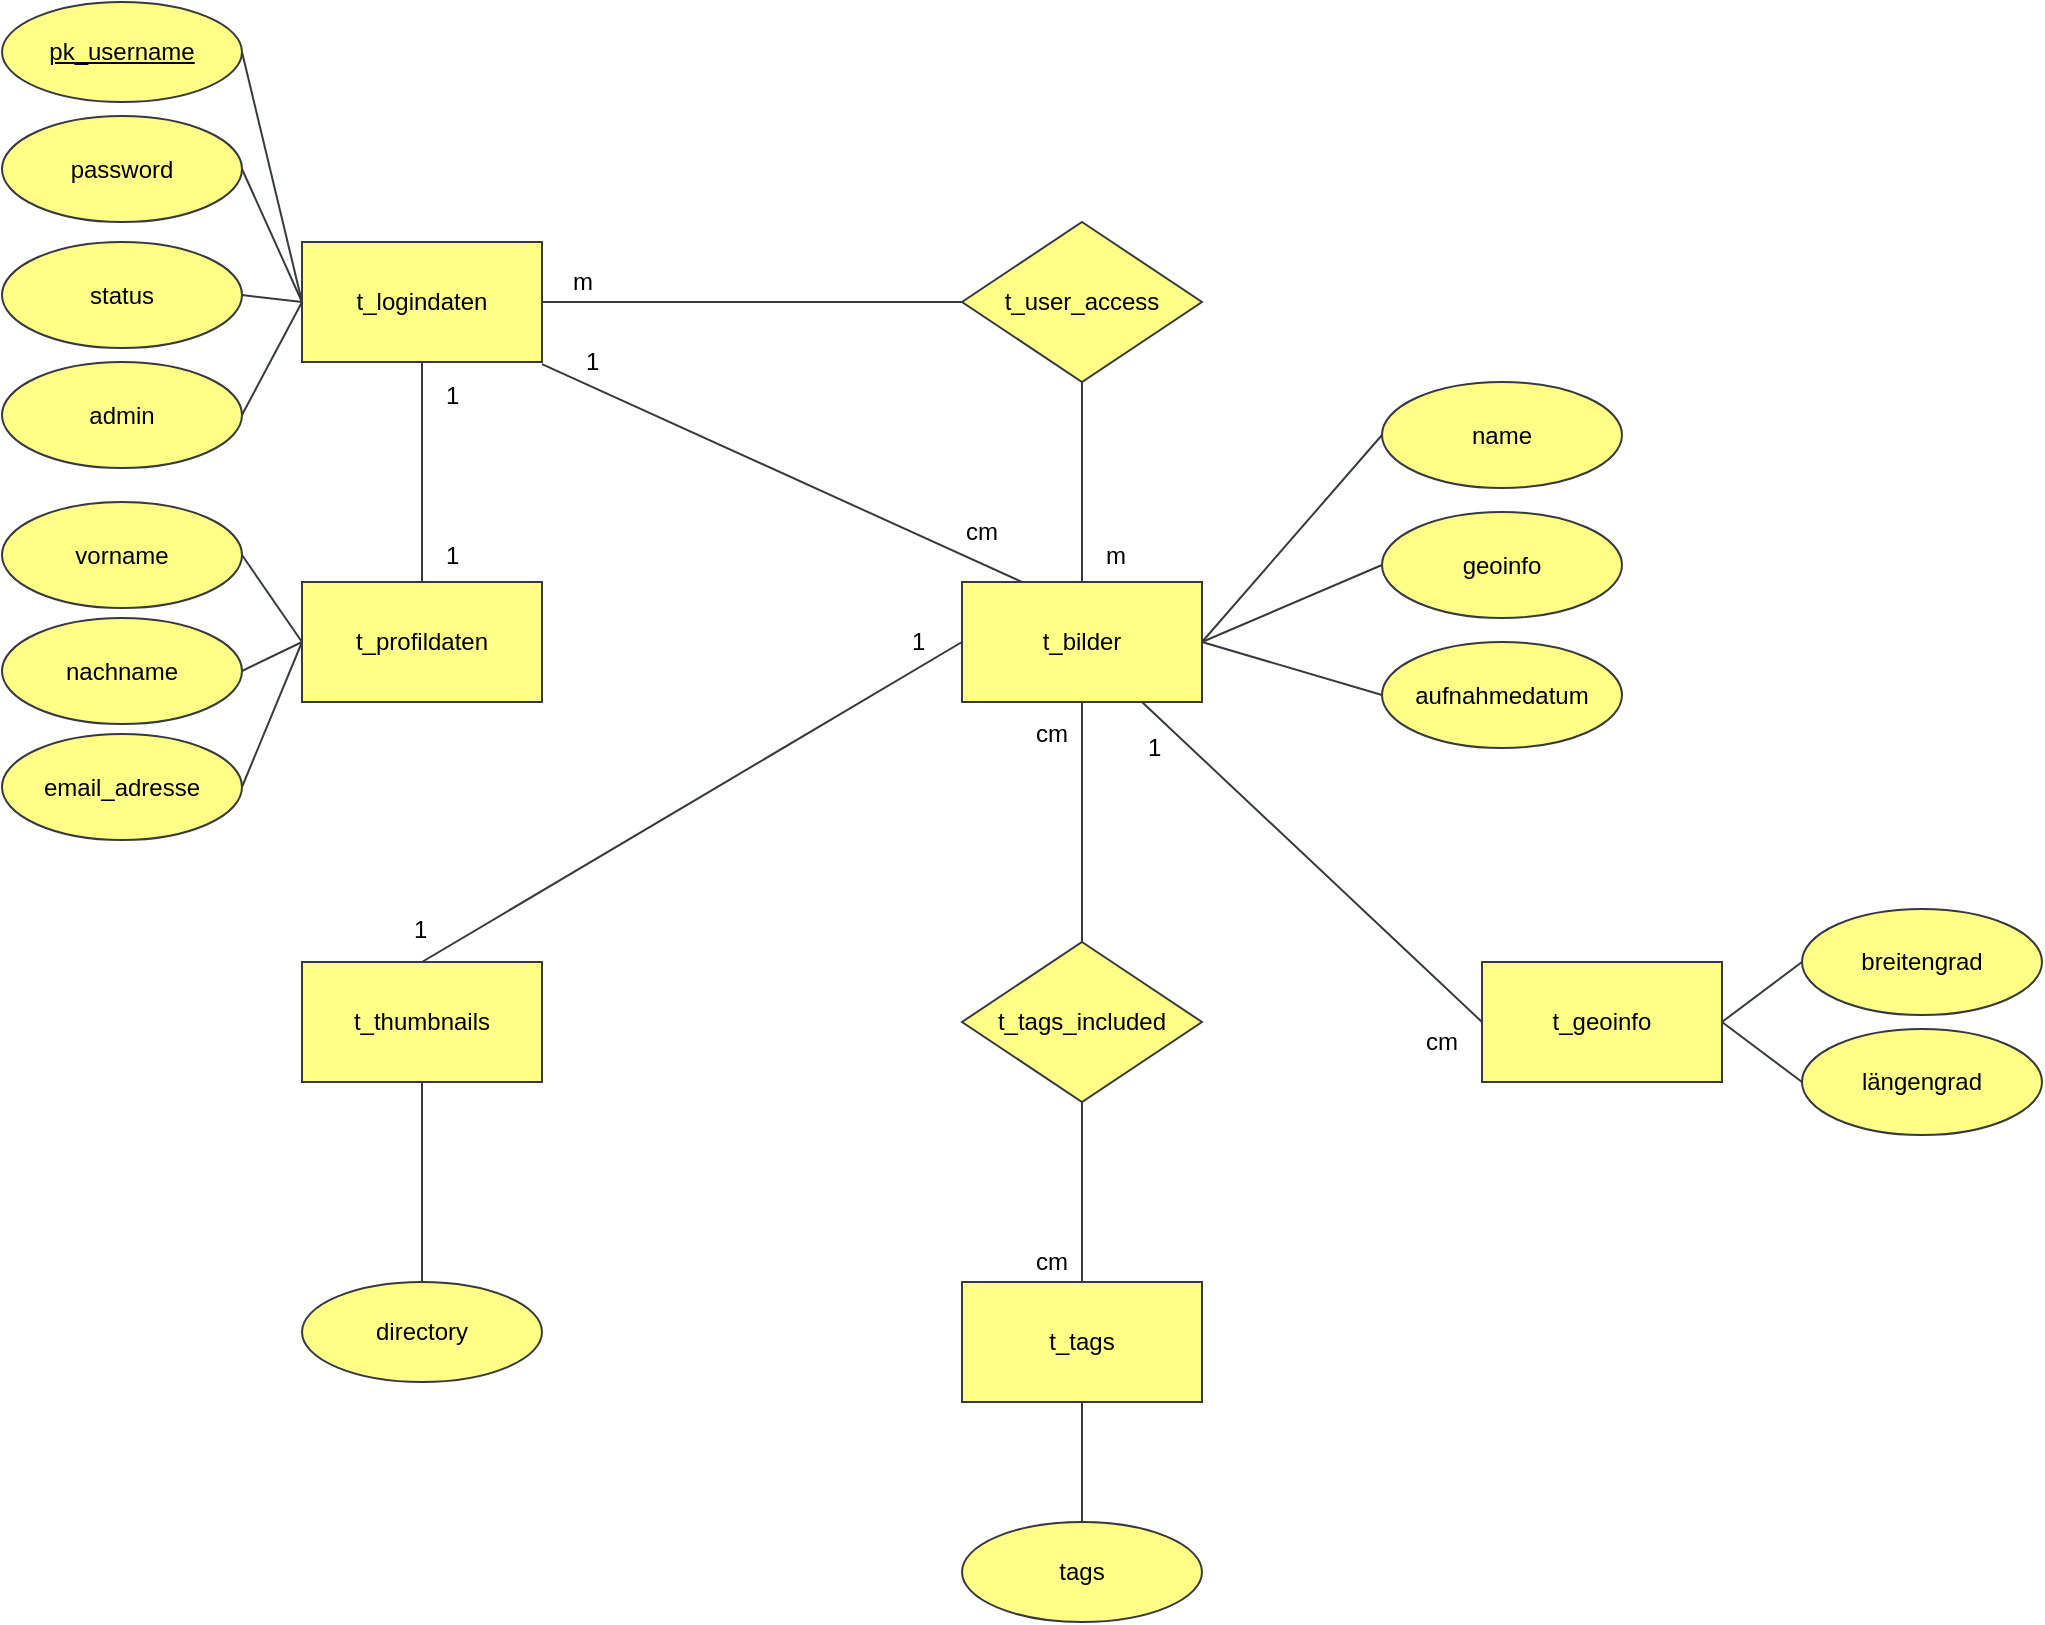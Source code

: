 <mxfile version="10.6.8" type="device"><diagram name="Page-1" id="edf60f1a-56cd-e834-aa8a-f176f3a09ee4"><mxGraphModel dx="1634" dy="794" grid="1" gridSize="10" guides="1" tooltips="1" connect="1" arrows="1" fold="1" page="1" pageScale="1" pageWidth="1100" pageHeight="850" background="#ffffff" math="0" shadow="0"><root><mxCell id="0"/><mxCell id="1" parent="0"/><mxCell id="_tiGaT_UiBhfCGNLS5t0-1" value="t_profildaten" style="rounded=0;whiteSpace=wrap;html=1;fillColor=#ffff88;strokeColor=#36393d;" vertex="1" parent="1"><mxGeometry x="170" y="310" width="120" height="60" as="geometry"/></mxCell><mxCell id="_tiGaT_UiBhfCGNLS5t0-2" value="t_logindaten" style="rounded=0;whiteSpace=wrap;html=1;fillColor=#ffff88;strokeColor=#36393d;" vertex="1" parent="1"><mxGeometry x="170" y="140" width="120" height="60" as="geometry"/></mxCell><mxCell id="_tiGaT_UiBhfCGNLS5t0-3" value="t_bilder" style="rounded=0;whiteSpace=wrap;html=1;fillColor=#ffff88;strokeColor=#36393d;" vertex="1" parent="1"><mxGeometry x="500" y="310" width="120" height="60" as="geometry"/></mxCell><mxCell id="_tiGaT_UiBhfCGNLS5t0-4" value="t_geoinfo" style="rounded=0;whiteSpace=wrap;html=1;fillColor=#ffff88;strokeColor=#36393d;" vertex="1" parent="1"><mxGeometry x="760" y="500" width="120" height="60" as="geometry"/></mxCell><mxCell id="_tiGaT_UiBhfCGNLS5t0-5" value="t_tags" style="rounded=0;whiteSpace=wrap;html=1;fillColor=#ffff88;strokeColor=#36393d;" vertex="1" parent="1"><mxGeometry x="500" y="660" width="120" height="60" as="geometry"/></mxCell><mxCell id="_tiGaT_UiBhfCGNLS5t0-6" value="t_thumbnails" style="rounded=0;whiteSpace=wrap;html=1;fillColor=#ffff88;strokeColor=#36393d;" vertex="1" parent="1"><mxGeometry x="170" y="500" width="120" height="60" as="geometry"/></mxCell><mxCell id="_tiGaT_UiBhfCGNLS5t0-7" value="t_tags_included" style="rhombus;whiteSpace=wrap;html=1;fillColor=#ffff88;strokeColor=#36393d;" vertex="1" parent="1"><mxGeometry x="500" y="490" width="120" height="80" as="geometry"/></mxCell><mxCell id="_tiGaT_UiBhfCGNLS5t0-9" value="t_user_access" style="rhombus;whiteSpace=wrap;html=1;fillColor=#ffff88;strokeColor=#36393d;" vertex="1" parent="1"><mxGeometry x="500" y="130" width="120" height="80" as="geometry"/></mxCell><mxCell id="_tiGaT_UiBhfCGNLS5t0-10" value="&lt;u&gt;pk_username&lt;/u&gt;" style="ellipse;whiteSpace=wrap;html=1;fillColor=#ffff88;strokeColor=#36393d;" vertex="1" parent="1"><mxGeometry x="20" y="20" width="120" height="50" as="geometry"/></mxCell><mxCell id="_tiGaT_UiBhfCGNLS5t0-11" value="password" style="ellipse;whiteSpace=wrap;html=1;fillColor=#ffff88;strokeColor=#36393d;" vertex="1" parent="1"><mxGeometry x="20" y="77" width="120" height="53" as="geometry"/></mxCell><mxCell id="_tiGaT_UiBhfCGNLS5t0-12" value="status" style="ellipse;whiteSpace=wrap;html=1;fillColor=#ffff88;strokeColor=#36393d;" vertex="1" parent="1"><mxGeometry x="20" y="140" width="120" height="53" as="geometry"/></mxCell><mxCell id="_tiGaT_UiBhfCGNLS5t0-13" value="admin" style="ellipse;whiteSpace=wrap;html=1;fillColor=#ffff88;strokeColor=#36393d;" vertex="1" parent="1"><mxGeometry x="20" y="200" width="120" height="53" as="geometry"/></mxCell><mxCell id="_tiGaT_UiBhfCGNLS5t0-14" value="" style="endArrow=none;html=1;entryX=1;entryY=0.5;entryDx=0;entryDy=0;exitX=0;exitY=0.5;exitDx=0;exitDy=0;fillColor=#ffff88;strokeColor=#36393d;" edge="1" parent="1" source="_tiGaT_UiBhfCGNLS5t0-2" target="_tiGaT_UiBhfCGNLS5t0-10"><mxGeometry width="50" height="50" relative="1" as="geometry"><mxPoint x="220" y="90" as="sourcePoint"/><mxPoint x="230" y="20" as="targetPoint"/></mxGeometry></mxCell><mxCell id="_tiGaT_UiBhfCGNLS5t0-15" value="" style="endArrow=none;html=1;exitX=0;exitY=0.5;exitDx=0;exitDy=0;entryX=1;entryY=0.5;entryDx=0;entryDy=0;fillColor=#ffff88;strokeColor=#36393d;" edge="1" parent="1" source="_tiGaT_UiBhfCGNLS5t0-2" target="_tiGaT_UiBhfCGNLS5t0-11"><mxGeometry width="50" height="50" relative="1" as="geometry"><mxPoint x="177" y="187" as="sourcePoint"/><mxPoint x="150" y="55" as="targetPoint"/></mxGeometry></mxCell><mxCell id="_tiGaT_UiBhfCGNLS5t0-16" value="" style="endArrow=none;html=1;entryX=1;entryY=0.5;entryDx=0;entryDy=0;exitX=0;exitY=0.5;exitDx=0;exitDy=0;fillColor=#ffff88;strokeColor=#36393d;" edge="1" parent="1" source="_tiGaT_UiBhfCGNLS5t0-2" target="_tiGaT_UiBhfCGNLS5t0-12"><mxGeometry width="50" height="50" relative="1" as="geometry"><mxPoint x="230" y="90" as="sourcePoint"/><mxPoint x="150" y="55" as="targetPoint"/></mxGeometry></mxCell><mxCell id="_tiGaT_UiBhfCGNLS5t0-17" value="" style="endArrow=none;html=1;entryX=1;entryY=0.5;entryDx=0;entryDy=0;exitX=0;exitY=0.5;exitDx=0;exitDy=0;fillColor=#ffff88;strokeColor=#36393d;" edge="1" parent="1" source="_tiGaT_UiBhfCGNLS5t0-2" target="_tiGaT_UiBhfCGNLS5t0-13"><mxGeometry width="50" height="50" relative="1" as="geometry"><mxPoint x="270" y="240" as="sourcePoint"/><mxPoint x="150" y="177" as="targetPoint"/></mxGeometry></mxCell><mxCell id="_tiGaT_UiBhfCGNLS5t0-18" value="" style="endArrow=none;html=1;entryX=0.25;entryY=0;entryDx=0;entryDy=0;exitX=1;exitY=1.017;exitDx=0;exitDy=0;exitPerimeter=0;fillColor=#ffff88;strokeColor=#36393d;" edge="1" parent="1" source="_tiGaT_UiBhfCGNLS5t0-2" target="_tiGaT_UiBhfCGNLS5t0-3"><mxGeometry width="50" height="50" relative="1" as="geometry"><mxPoint x="20" y="790" as="sourcePoint"/><mxPoint x="70" y="740" as="targetPoint"/></mxGeometry></mxCell><mxCell id="_tiGaT_UiBhfCGNLS5t0-19" value="" style="endArrow=none;html=1;entryX=0.5;entryY=0;entryDx=0;entryDy=0;exitX=0.5;exitY=1;exitDx=0;exitDy=0;fillColor=#ffff88;strokeColor=#36393d;" edge="1" parent="1" source="_tiGaT_UiBhfCGNLS5t0-9" target="_tiGaT_UiBhfCGNLS5t0-3"><mxGeometry width="50" height="50" relative="1" as="geometry"><mxPoint x="20" y="790" as="sourcePoint"/><mxPoint x="70" y="740" as="targetPoint"/></mxGeometry></mxCell><mxCell id="_tiGaT_UiBhfCGNLS5t0-20" value="" style="endArrow=none;html=1;entryX=0;entryY=0.5;entryDx=0;entryDy=0;exitX=1;exitY=0.5;exitDx=0;exitDy=0;fillColor=#ffff88;strokeColor=#36393d;" edge="1" parent="1" source="_tiGaT_UiBhfCGNLS5t0-2" target="_tiGaT_UiBhfCGNLS5t0-9"><mxGeometry width="50" height="50" relative="1" as="geometry"><mxPoint x="20" y="790" as="sourcePoint"/><mxPoint x="70" y="740" as="targetPoint"/></mxGeometry></mxCell><mxCell id="_tiGaT_UiBhfCGNLS5t0-50" value="m" style="text;html=1;resizable=0;points=[];align=center;verticalAlign=middle;labelBackgroundColor=#ffffff;" vertex="1" connectable="0" parent="_tiGaT_UiBhfCGNLS5t0-20"><mxGeometry x="-0.838" y="1" relative="1" as="geometry"><mxPoint x="3" y="-9" as="offset"/></mxGeometry></mxCell><mxCell id="_tiGaT_UiBhfCGNLS5t0-22" value="name" style="ellipse;whiteSpace=wrap;html=1;fillColor=#ffff88;strokeColor=#36393d;" vertex="1" parent="1"><mxGeometry x="710" y="210" width="120" height="53" as="geometry"/></mxCell><mxCell id="_tiGaT_UiBhfCGNLS5t0-23" value="geoinfo" style="ellipse;whiteSpace=wrap;html=1;fillColor=#ffff88;strokeColor=#36393d;" vertex="1" parent="1"><mxGeometry x="710" y="275" width="120" height="53" as="geometry"/></mxCell><mxCell id="_tiGaT_UiBhfCGNLS5t0-24" value="aufnahmedatum" style="ellipse;whiteSpace=wrap;html=1;fillColor=#ffff88;strokeColor=#36393d;" vertex="1" parent="1"><mxGeometry x="710" y="340" width="120" height="53" as="geometry"/></mxCell><mxCell id="_tiGaT_UiBhfCGNLS5t0-26" value="" style="endArrow=none;html=1;entryX=0;entryY=0.5;entryDx=0;entryDy=0;exitX=1;exitY=0.5;exitDx=0;exitDy=0;fillColor=#ffff88;strokeColor=#36393d;" edge="1" parent="1" source="_tiGaT_UiBhfCGNLS5t0-3" target="_tiGaT_UiBhfCGNLS5t0-22"><mxGeometry width="50" height="50" relative="1" as="geometry"><mxPoint x="20" y="790" as="sourcePoint"/><mxPoint x="70" y="740" as="targetPoint"/></mxGeometry></mxCell><mxCell id="_tiGaT_UiBhfCGNLS5t0-27" value="" style="endArrow=none;html=1;entryX=0;entryY=0.5;entryDx=0;entryDy=0;exitX=1;exitY=0.5;exitDx=0;exitDy=0;fillColor=#ffff88;strokeColor=#36393d;" edge="1" parent="1" source="_tiGaT_UiBhfCGNLS5t0-3" target="_tiGaT_UiBhfCGNLS5t0-23"><mxGeometry width="50" height="50" relative="1" as="geometry"><mxPoint x="630" y="350" as="sourcePoint"/><mxPoint x="720" y="247" as="targetPoint"/></mxGeometry></mxCell><mxCell id="_tiGaT_UiBhfCGNLS5t0-28" value="" style="endArrow=none;html=1;entryX=0;entryY=0.5;entryDx=0;entryDy=0;exitX=1;exitY=0.5;exitDx=0;exitDy=0;fillColor=#ffff88;strokeColor=#36393d;" edge="1" parent="1" source="_tiGaT_UiBhfCGNLS5t0-3" target="_tiGaT_UiBhfCGNLS5t0-24"><mxGeometry width="50" height="50" relative="1" as="geometry"><mxPoint x="630" y="350" as="sourcePoint"/><mxPoint x="720" y="312" as="targetPoint"/></mxGeometry></mxCell><mxCell id="_tiGaT_UiBhfCGNLS5t0-29" value="" style="endArrow=none;html=1;entryX=0.75;entryY=1;entryDx=0;entryDy=0;exitX=0;exitY=0.5;exitDx=0;exitDy=0;fillColor=#ffff88;strokeColor=#36393d;" edge="1" parent="1" source="_tiGaT_UiBhfCGNLS5t0-4" target="_tiGaT_UiBhfCGNLS5t0-3"><mxGeometry width="50" height="50" relative="1" as="geometry"><mxPoint x="20" y="790" as="sourcePoint"/><mxPoint x="70" y="740" as="targetPoint"/></mxGeometry></mxCell><mxCell id="_tiGaT_UiBhfCGNLS5t0-30" value="breitengrad" style="ellipse;whiteSpace=wrap;html=1;fillColor=#ffff88;strokeColor=#36393d;" vertex="1" parent="1"><mxGeometry x="920" y="473.5" width="120" height="53" as="geometry"/></mxCell><mxCell id="_tiGaT_UiBhfCGNLS5t0-31" value="längengrad" style="ellipse;whiteSpace=wrap;html=1;fillColor=#ffff88;strokeColor=#36393d;" vertex="1" parent="1"><mxGeometry x="920" y="533.5" width="120" height="53" as="geometry"/></mxCell><mxCell id="_tiGaT_UiBhfCGNLS5t0-32" value="" style="endArrow=none;html=1;entryX=0;entryY=0.5;entryDx=0;entryDy=0;exitX=1;exitY=0.5;exitDx=0;exitDy=0;fillColor=#ffff88;strokeColor=#36393d;" edge="1" parent="1" source="_tiGaT_UiBhfCGNLS5t0-4" target="_tiGaT_UiBhfCGNLS5t0-30"><mxGeometry width="50" height="50" relative="1" as="geometry"><mxPoint x="20" y="790" as="sourcePoint"/><mxPoint x="70" y="740" as="targetPoint"/></mxGeometry></mxCell><mxCell id="_tiGaT_UiBhfCGNLS5t0-33" value="" style="endArrow=none;html=1;entryX=0;entryY=0.5;entryDx=0;entryDy=0;exitX=1;exitY=0.5;exitDx=0;exitDy=0;fillColor=#ffff88;strokeColor=#36393d;" edge="1" parent="1" source="_tiGaT_UiBhfCGNLS5t0-4" target="_tiGaT_UiBhfCGNLS5t0-31"><mxGeometry width="50" height="50" relative="1" as="geometry"><mxPoint x="850" y="470" as="sourcePoint"/><mxPoint x="930" y="510" as="targetPoint"/></mxGeometry></mxCell><mxCell id="_tiGaT_UiBhfCGNLS5t0-34" value="" style="endArrow=none;html=1;entryX=0.5;entryY=1;entryDx=0;entryDy=0;exitX=0.5;exitY=0;exitDx=0;exitDy=0;fillColor=#ffff88;strokeColor=#36393d;" edge="1" parent="1" source="_tiGaT_UiBhfCGNLS5t0-7" target="_tiGaT_UiBhfCGNLS5t0-3"><mxGeometry width="50" height="50" relative="1" as="geometry"><mxPoint x="20" y="790" as="sourcePoint"/><mxPoint x="70" y="740" as="targetPoint"/></mxGeometry></mxCell><mxCell id="_tiGaT_UiBhfCGNLS5t0-35" value="" style="endArrow=none;html=1;entryX=0.5;entryY=1;entryDx=0;entryDy=0;exitX=0.5;exitY=0;exitDx=0;exitDy=0;fillColor=#ffff88;strokeColor=#36393d;" edge="1" parent="1" source="_tiGaT_UiBhfCGNLS5t0-5" target="_tiGaT_UiBhfCGNLS5t0-7"><mxGeometry width="50" height="50" relative="1" as="geometry"><mxPoint x="20" y="790" as="sourcePoint"/><mxPoint x="70" y="740" as="targetPoint"/></mxGeometry></mxCell><mxCell id="_tiGaT_UiBhfCGNLS5t0-36" value="" style="endArrow=none;html=1;entryX=0.5;entryY=1;entryDx=0;entryDy=0;exitX=0.5;exitY=0;exitDx=0;exitDy=0;fillColor=#ffff88;strokeColor=#36393d;" edge="1" parent="1" source="_tiGaT_UiBhfCGNLS5t0-1" target="_tiGaT_UiBhfCGNLS5t0-2"><mxGeometry width="50" height="50" relative="1" as="geometry"><mxPoint x="20" y="790" as="sourcePoint"/><mxPoint x="70" y="740" as="targetPoint"/></mxGeometry></mxCell><mxCell id="_tiGaT_UiBhfCGNLS5t0-37" value="vorname" style="ellipse;whiteSpace=wrap;html=1;fillColor=#ffff88;strokeColor=#36393d;" vertex="1" parent="1"><mxGeometry x="20" y="270" width="120" height="53" as="geometry"/></mxCell><mxCell id="_tiGaT_UiBhfCGNLS5t0-38" value="nachname" style="ellipse;whiteSpace=wrap;html=1;fillColor=#ffff88;strokeColor=#36393d;" vertex="1" parent="1"><mxGeometry x="20" y="328" width="120" height="53" as="geometry"/></mxCell><mxCell id="_tiGaT_UiBhfCGNLS5t0-39" value="email_adresse" style="ellipse;whiteSpace=wrap;html=1;fillColor=#ffff88;strokeColor=#36393d;" vertex="1" parent="1"><mxGeometry x="20" y="386" width="120" height="53" as="geometry"/></mxCell><mxCell id="_tiGaT_UiBhfCGNLS5t0-40" value="" style="endArrow=none;html=1;entryX=1;entryY=0.5;entryDx=0;entryDy=0;exitX=0;exitY=0.5;exitDx=0;exitDy=0;fillColor=#ffff88;strokeColor=#36393d;" edge="1" parent="1" source="_tiGaT_UiBhfCGNLS5t0-1" target="_tiGaT_UiBhfCGNLS5t0-37"><mxGeometry width="50" height="50" relative="1" as="geometry"><mxPoint x="20" y="790" as="sourcePoint"/><mxPoint x="70" y="740" as="targetPoint"/></mxGeometry></mxCell><mxCell id="_tiGaT_UiBhfCGNLS5t0-41" value="" style="endArrow=none;html=1;entryX=1;entryY=0.5;entryDx=0;entryDy=0;exitX=0;exitY=0.5;exitDx=0;exitDy=0;fillColor=#ffff88;strokeColor=#36393d;" edge="1" parent="1" source="_tiGaT_UiBhfCGNLS5t0-1" target="_tiGaT_UiBhfCGNLS5t0-38"><mxGeometry width="50" height="50" relative="1" as="geometry"><mxPoint x="180" y="350" as="sourcePoint"/><mxPoint x="150" y="307" as="targetPoint"/></mxGeometry></mxCell><mxCell id="_tiGaT_UiBhfCGNLS5t0-42" value="" style="endArrow=none;html=1;entryX=1;entryY=0.5;entryDx=0;entryDy=0;exitX=0;exitY=0.5;exitDx=0;exitDy=0;fillColor=#ffff88;strokeColor=#36393d;" edge="1" parent="1" source="_tiGaT_UiBhfCGNLS5t0-1" target="_tiGaT_UiBhfCGNLS5t0-39"><mxGeometry width="50" height="50" relative="1" as="geometry"><mxPoint x="180" y="350" as="sourcePoint"/><mxPoint x="150" y="365" as="targetPoint"/></mxGeometry></mxCell><mxCell id="_tiGaT_UiBhfCGNLS5t0-44" value="" style="endArrow=none;html=1;entryX=0;entryY=0.5;entryDx=0;entryDy=0;exitX=0.5;exitY=0;exitDx=0;exitDy=0;fillColor=#ffff88;strokeColor=#36393d;" edge="1" parent="1" source="_tiGaT_UiBhfCGNLS5t0-6" target="_tiGaT_UiBhfCGNLS5t0-3"><mxGeometry width="50" height="50" relative="1" as="geometry"><mxPoint x="20" y="790" as="sourcePoint"/><mxPoint x="70" y="740" as="targetPoint"/></mxGeometry></mxCell><mxCell id="_tiGaT_UiBhfCGNLS5t0-45" value="directory" style="ellipse;whiteSpace=wrap;html=1;fillColor=#ffff88;strokeColor=#36393d;" vertex="1" parent="1"><mxGeometry x="170" y="660" width="120" height="50" as="geometry"/></mxCell><mxCell id="_tiGaT_UiBhfCGNLS5t0-46" value="" style="endArrow=none;html=1;entryX=0.5;entryY=1;entryDx=0;entryDy=0;exitX=0.5;exitY=0;exitDx=0;exitDy=0;fillColor=#ffff88;strokeColor=#36393d;" edge="1" parent="1" source="_tiGaT_UiBhfCGNLS5t0-45" target="_tiGaT_UiBhfCGNLS5t0-6"><mxGeometry width="50" height="50" relative="1" as="geometry"><mxPoint x="20" y="790" as="sourcePoint"/><mxPoint x="70" y="740" as="targetPoint"/></mxGeometry></mxCell><mxCell id="_tiGaT_UiBhfCGNLS5t0-47" value="" style="endArrow=none;html=1;entryX=0.5;entryY=1;entryDx=0;entryDy=0;fillColor=#ffff88;strokeColor=#36393d;" edge="1" parent="1" target="_tiGaT_UiBhfCGNLS5t0-5"><mxGeometry width="50" height="50" relative="1" as="geometry"><mxPoint x="560" y="780" as="sourcePoint"/><mxPoint x="70" y="740" as="targetPoint"/></mxGeometry></mxCell><mxCell id="_tiGaT_UiBhfCGNLS5t0-48" value="tags" style="ellipse;whiteSpace=wrap;html=1;fillColor=#ffff88;strokeColor=#36393d;" vertex="1" parent="1"><mxGeometry x="500" y="780" width="120" height="50" as="geometry"/></mxCell><mxCell id="_tiGaT_UiBhfCGNLS5t0-51" value="m" style="text;html=1;resizable=0;points=[];autosize=1;align=left;verticalAlign=top;spacingTop=-4;" vertex="1" parent="1"><mxGeometry x="570" y="286.5" width="30" height="20" as="geometry"/></mxCell><mxCell id="_tiGaT_UiBhfCGNLS5t0-52" value="1" style="text;html=1;resizable=0;points=[];autosize=1;align=left;verticalAlign=top;spacingTop=-4;" vertex="1" parent="1"><mxGeometry x="310" y="190" width="20" height="20" as="geometry"/></mxCell><mxCell id="_tiGaT_UiBhfCGNLS5t0-53" value="cm" style="text;html=1;resizable=0;points=[];autosize=1;align=left;verticalAlign=top;spacingTop=-4;" vertex="1" parent="1"><mxGeometry x="500" y="275" width="30" height="20" as="geometry"/></mxCell><mxCell id="_tiGaT_UiBhfCGNLS5t0-55" value="1" style="text;html=1;resizable=0;points=[];autosize=1;align=left;verticalAlign=top;spacingTop=-4;" vertex="1" parent="1"><mxGeometry x="240" y="206.5" width="20" height="20" as="geometry"/></mxCell><mxCell id="_tiGaT_UiBhfCGNLS5t0-56" value="1" style="text;html=1;resizable=0;points=[];autosize=1;align=left;verticalAlign=top;spacingTop=-4;" vertex="1" parent="1"><mxGeometry x="240" y="286.5" width="20" height="20" as="geometry"/></mxCell><mxCell id="_tiGaT_UiBhfCGNLS5t0-58" value="1" style="text;html=1;resizable=0;points=[];autosize=1;align=left;verticalAlign=top;spacingTop=-4;" vertex="1" parent="1"><mxGeometry x="473" y="330" width="20" height="20" as="geometry"/></mxCell><mxCell id="_tiGaT_UiBhfCGNLS5t0-59" value="1" style="text;html=1;resizable=0;points=[];autosize=1;align=left;verticalAlign=top;spacingTop=-4;" vertex="1" parent="1"><mxGeometry x="224" y="473.5" width="20" height="20" as="geometry"/></mxCell><mxCell id="_tiGaT_UiBhfCGNLS5t0-60" value="cm" style="text;html=1;resizable=0;points=[];autosize=1;align=left;verticalAlign=top;spacingTop=-4;" vertex="1" parent="1"><mxGeometry x="535" y="376" width="30" height="20" as="geometry"/></mxCell><mxCell id="_tiGaT_UiBhfCGNLS5t0-61" value="cm" style="text;html=1;resizable=0;points=[];autosize=1;align=left;verticalAlign=top;spacingTop=-4;" vertex="1" parent="1"><mxGeometry x="535" y="640" width="30" height="20" as="geometry"/></mxCell><mxCell id="_tiGaT_UiBhfCGNLS5t0-62" value="1" style="text;html=1;resizable=0;points=[];autosize=1;align=left;verticalAlign=top;spacingTop=-4;" vertex="1" parent="1"><mxGeometry x="591" y="383" width="20" height="20" as="geometry"/></mxCell><mxCell id="_tiGaT_UiBhfCGNLS5t0-63" value="cm" style="text;html=1;resizable=0;points=[];autosize=1;align=left;verticalAlign=top;spacingTop=-4;" vertex="1" parent="1"><mxGeometry x="730" y="530" width="30" height="20" as="geometry"/></mxCell></root></mxGraphModel></diagram></mxfile>